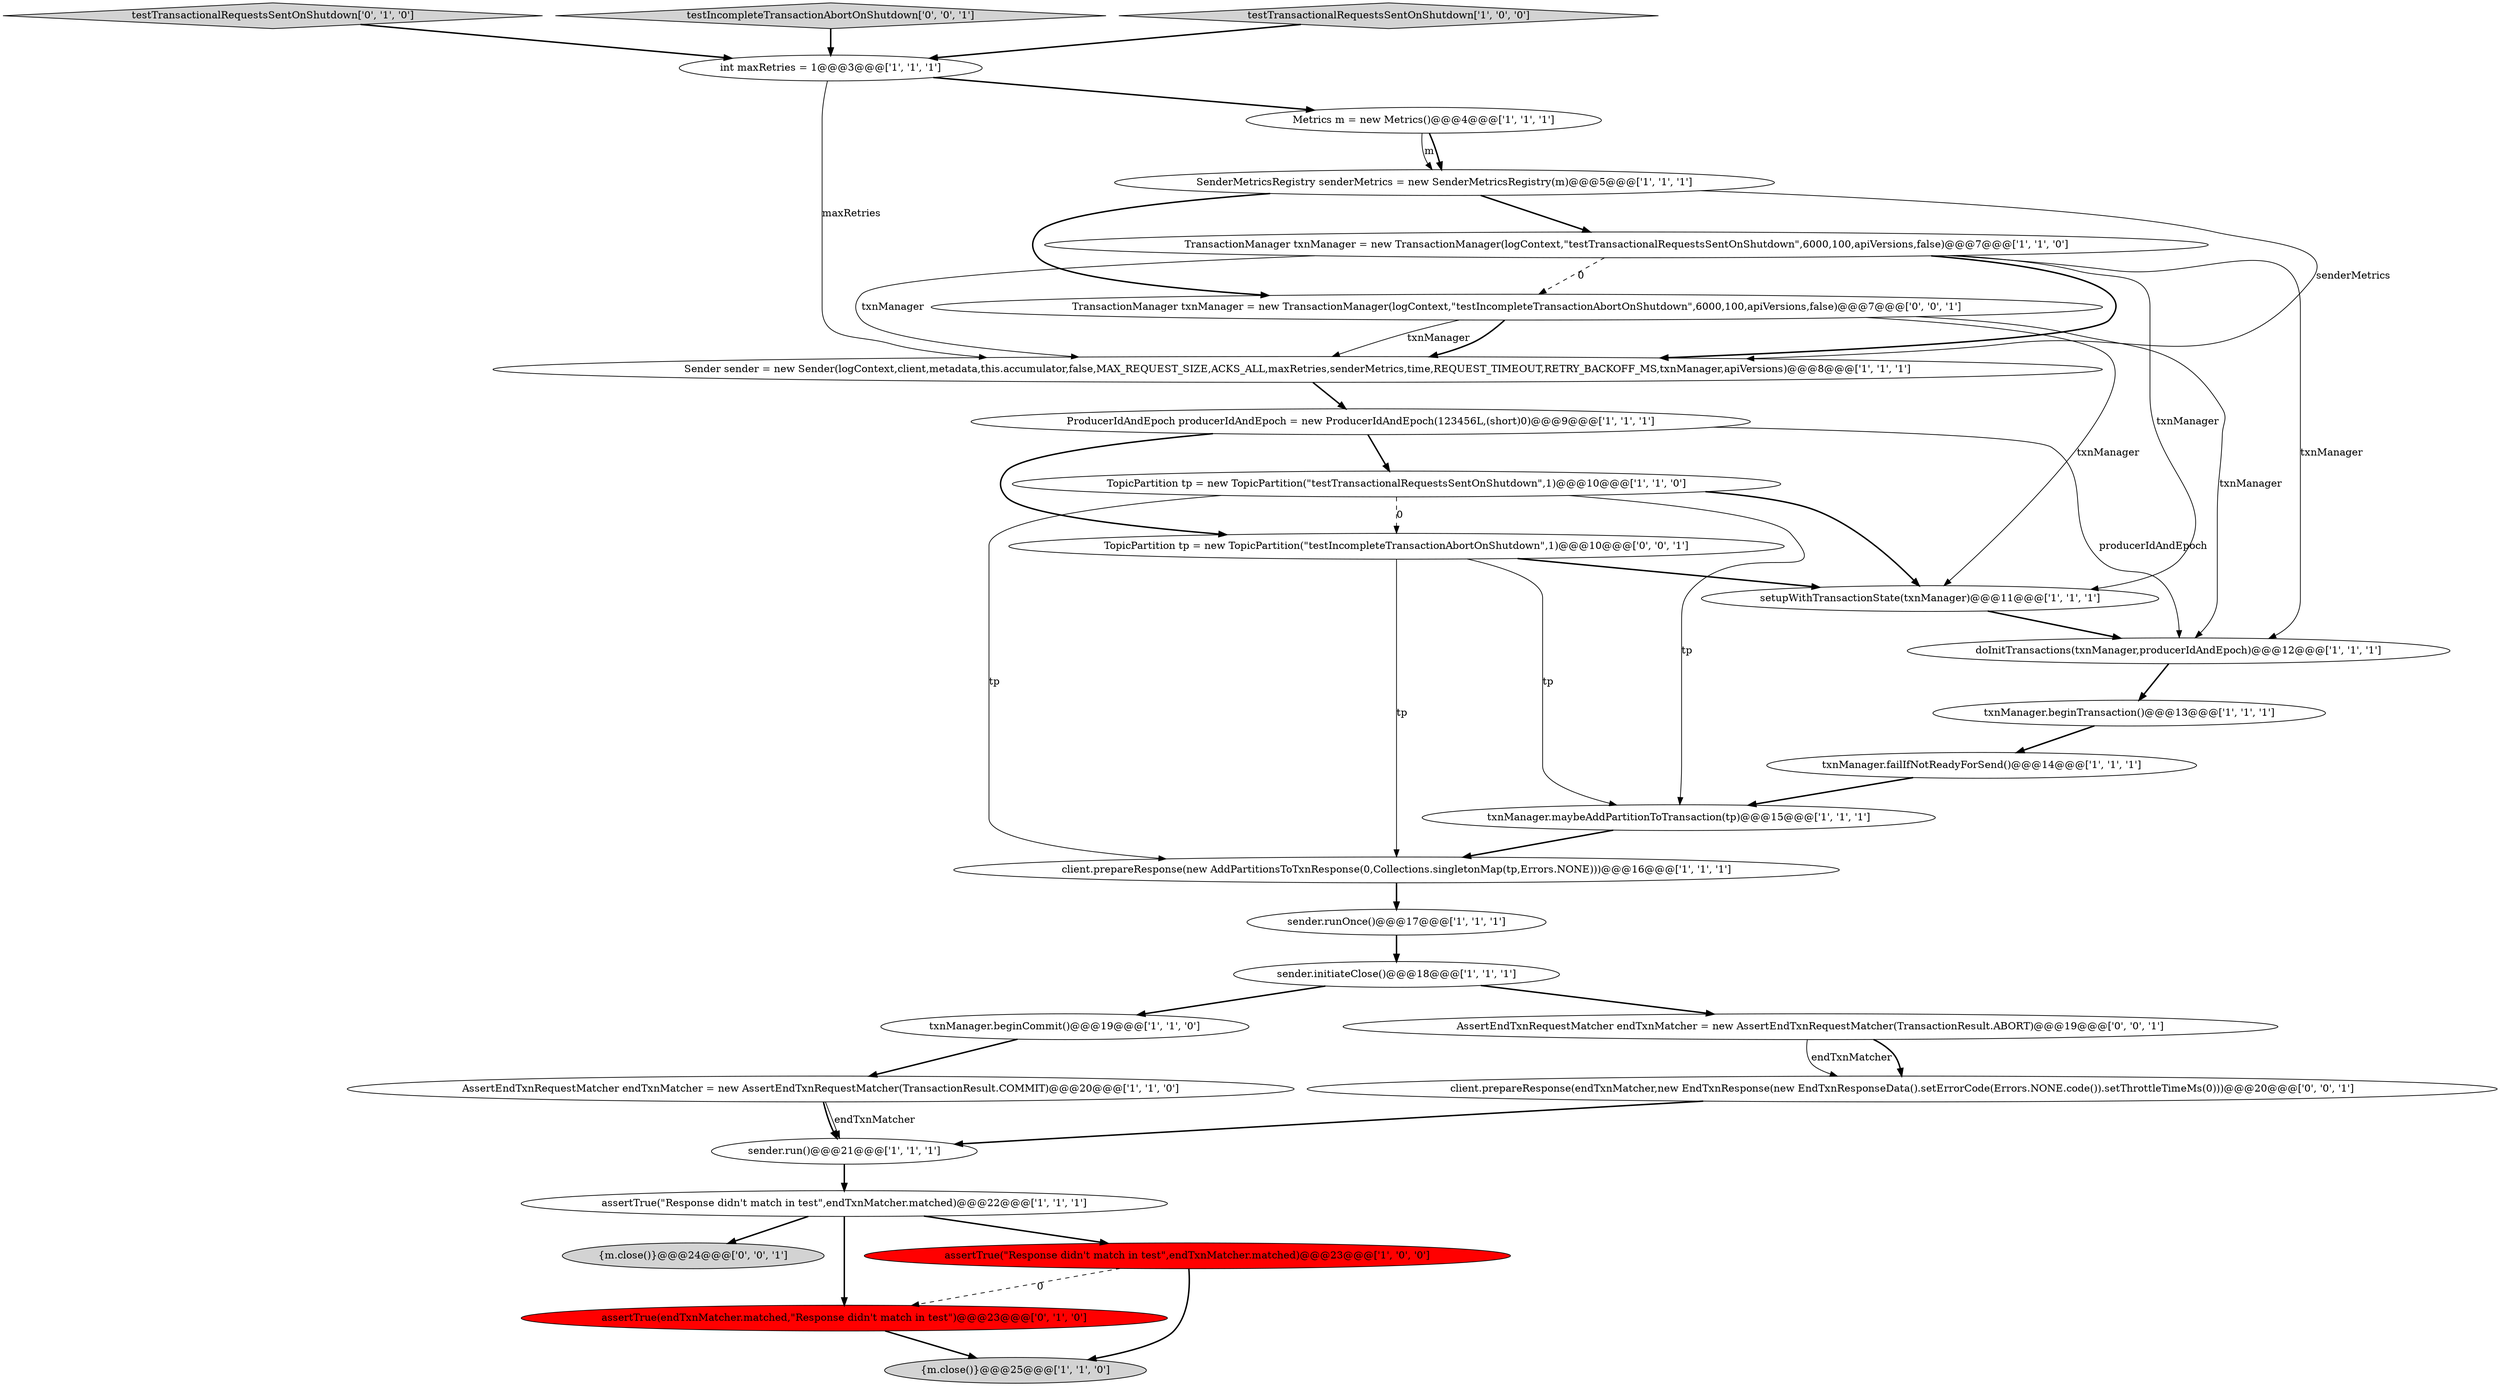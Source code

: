 digraph {
10 [style = filled, label = "ProducerIdAndEpoch producerIdAndEpoch = new ProducerIdAndEpoch(123456L,(short)0)@@@9@@@['1', '1', '1']", fillcolor = white, shape = ellipse image = "AAA0AAABBB1BBB"];
26 [style = filled, label = "TopicPartition tp = new TopicPartition(\"testIncompleteTransactionAbortOnShutdown\",1)@@@10@@@['0', '0', '1']", fillcolor = white, shape = ellipse image = "AAA0AAABBB3BBB"];
11 [style = filled, label = "int maxRetries = 1@@@3@@@['1', '1', '1']", fillcolor = white, shape = ellipse image = "AAA0AAABBB1BBB"];
12 [style = filled, label = "TopicPartition tp = new TopicPartition(\"testTransactionalRequestsSentOnShutdown\",1)@@@10@@@['1', '1', '0']", fillcolor = white, shape = ellipse image = "AAA0AAABBB1BBB"];
23 [style = filled, label = "testTransactionalRequestsSentOnShutdown['0', '1', '0']", fillcolor = lightgray, shape = diamond image = "AAA0AAABBB2BBB"];
6 [style = filled, label = "AssertEndTxnRequestMatcher endTxnMatcher = new AssertEndTxnRequestMatcher(TransactionResult.COMMIT)@@@20@@@['1', '1', '0']", fillcolor = white, shape = ellipse image = "AAA0AAABBB1BBB"];
0 [style = filled, label = "doInitTransactions(txnManager,producerIdAndEpoch)@@@12@@@['1', '1', '1']", fillcolor = white, shape = ellipse image = "AAA0AAABBB1BBB"];
25 [style = filled, label = "{m.close()}@@@24@@@['0', '0', '1']", fillcolor = lightgray, shape = ellipse image = "AAA0AAABBB3BBB"];
21 [style = filled, label = "txnManager.failIfNotReadyForSend()@@@14@@@['1', '1', '1']", fillcolor = white, shape = ellipse image = "AAA0AAABBB1BBB"];
7 [style = filled, label = "txnManager.beginCommit()@@@19@@@['1', '1', '0']", fillcolor = white, shape = ellipse image = "AAA0AAABBB1BBB"];
8 [style = filled, label = "client.prepareResponse(new AddPartitionsToTxnResponse(0,Collections.singletonMap(tp,Errors.NONE)))@@@16@@@['1', '1', '1']", fillcolor = white, shape = ellipse image = "AAA0AAABBB1BBB"];
22 [style = filled, label = "assertTrue(endTxnMatcher.matched,\"Response didn't match in test\")@@@23@@@['0', '1', '0']", fillcolor = red, shape = ellipse image = "AAA1AAABBB2BBB"];
24 [style = filled, label = "TransactionManager txnManager = new TransactionManager(logContext,\"testIncompleteTransactionAbortOnShutdown\",6000,100,apiVersions,false)@@@7@@@['0', '0', '1']", fillcolor = white, shape = ellipse image = "AAA0AAABBB3BBB"];
14 [style = filled, label = "TransactionManager txnManager = new TransactionManager(logContext,\"testTransactionalRequestsSentOnShutdown\",6000,100,apiVersions,false)@@@7@@@['1', '1', '0']", fillcolor = white, shape = ellipse image = "AAA0AAABBB1BBB"];
16 [style = filled, label = "Metrics m = new Metrics()@@@4@@@['1', '1', '1']", fillcolor = white, shape = ellipse image = "AAA0AAABBB1BBB"];
15 [style = filled, label = "setupWithTransactionState(txnManager)@@@11@@@['1', '1', '1']", fillcolor = white, shape = ellipse image = "AAA0AAABBB1BBB"];
28 [style = filled, label = "AssertEndTxnRequestMatcher endTxnMatcher = new AssertEndTxnRequestMatcher(TransactionResult.ABORT)@@@19@@@['0', '0', '1']", fillcolor = white, shape = ellipse image = "AAA0AAABBB3BBB"];
13 [style = filled, label = "{m.close()}@@@25@@@['1', '1', '0']", fillcolor = lightgray, shape = ellipse image = "AAA0AAABBB1BBB"];
29 [style = filled, label = "testIncompleteTransactionAbortOnShutdown['0', '0', '1']", fillcolor = lightgray, shape = diamond image = "AAA0AAABBB3BBB"];
3 [style = filled, label = "testTransactionalRequestsSentOnShutdown['1', '0', '0']", fillcolor = lightgray, shape = diamond image = "AAA0AAABBB1BBB"];
4 [style = filled, label = "txnManager.beginTransaction()@@@13@@@['1', '1', '1']", fillcolor = white, shape = ellipse image = "AAA0AAABBB1BBB"];
5 [style = filled, label = "sender.initiateClose()@@@18@@@['1', '1', '1']", fillcolor = white, shape = ellipse image = "AAA0AAABBB1BBB"];
27 [style = filled, label = "client.prepareResponse(endTxnMatcher,new EndTxnResponse(new EndTxnResponseData().setErrorCode(Errors.NONE.code()).setThrottleTimeMs(0)))@@@20@@@['0', '0', '1']", fillcolor = white, shape = ellipse image = "AAA0AAABBB3BBB"];
2 [style = filled, label = "txnManager.maybeAddPartitionToTransaction(tp)@@@15@@@['1', '1', '1']", fillcolor = white, shape = ellipse image = "AAA0AAABBB1BBB"];
20 [style = filled, label = "SenderMetricsRegistry senderMetrics = new SenderMetricsRegistry(m)@@@5@@@['1', '1', '1']", fillcolor = white, shape = ellipse image = "AAA0AAABBB1BBB"];
9 [style = filled, label = "assertTrue(\"Response didn't match in test\",endTxnMatcher.matched)@@@23@@@['1', '0', '0']", fillcolor = red, shape = ellipse image = "AAA1AAABBB1BBB"];
18 [style = filled, label = "assertTrue(\"Response didn't match in test\",endTxnMatcher.matched)@@@22@@@['1', '1', '1']", fillcolor = white, shape = ellipse image = "AAA0AAABBB1BBB"];
19 [style = filled, label = "sender.run()@@@21@@@['1', '1', '1']", fillcolor = white, shape = ellipse image = "AAA0AAABBB1BBB"];
17 [style = filled, label = "sender.runOnce()@@@17@@@['1', '1', '1']", fillcolor = white, shape = ellipse image = "AAA0AAABBB1BBB"];
1 [style = filled, label = "Sender sender = new Sender(logContext,client,metadata,this.accumulator,false,MAX_REQUEST_SIZE,ACKS_ALL,maxRetries,senderMetrics,time,REQUEST_TIMEOUT,RETRY_BACKOFF_MS,txnManager,apiVersions)@@@8@@@['1', '1', '1']", fillcolor = white, shape = ellipse image = "AAA0AAABBB1BBB"];
14->15 [style = solid, label="txnManager"];
26->2 [style = solid, label="tp"];
11->16 [style = bold, label=""];
14->24 [style = dashed, label="0"];
6->19 [style = solid, label="endTxnMatcher"];
17->5 [style = bold, label=""];
20->1 [style = solid, label="senderMetrics"];
19->18 [style = bold, label=""];
24->1 [style = solid, label="txnManager"];
14->0 [style = solid, label="txnManager"];
24->15 [style = solid, label="txnManager"];
12->15 [style = bold, label=""];
3->11 [style = bold, label=""];
4->21 [style = bold, label=""];
28->27 [style = solid, label="endTxnMatcher"];
9->22 [style = dashed, label="0"];
20->14 [style = bold, label=""];
10->26 [style = bold, label=""];
6->19 [style = bold, label=""];
5->28 [style = bold, label=""];
14->1 [style = bold, label=""];
21->2 [style = bold, label=""];
12->26 [style = dashed, label="0"];
8->17 [style = bold, label=""];
24->0 [style = solid, label="txnManager"];
18->22 [style = bold, label=""];
0->4 [style = bold, label=""];
10->12 [style = bold, label=""];
15->0 [style = bold, label=""];
26->8 [style = solid, label="tp"];
7->6 [style = bold, label=""];
26->15 [style = bold, label=""];
18->9 [style = bold, label=""];
18->25 [style = bold, label=""];
16->20 [style = solid, label="m"];
5->7 [style = bold, label=""];
27->19 [style = bold, label=""];
10->0 [style = solid, label="producerIdAndEpoch"];
28->27 [style = bold, label=""];
24->1 [style = bold, label=""];
12->2 [style = solid, label="tp"];
23->11 [style = bold, label=""];
20->24 [style = bold, label=""];
16->20 [style = bold, label=""];
1->10 [style = bold, label=""];
14->1 [style = solid, label="txnManager"];
12->8 [style = solid, label="tp"];
29->11 [style = bold, label=""];
22->13 [style = bold, label=""];
11->1 [style = solid, label="maxRetries"];
2->8 [style = bold, label=""];
9->13 [style = bold, label=""];
}
